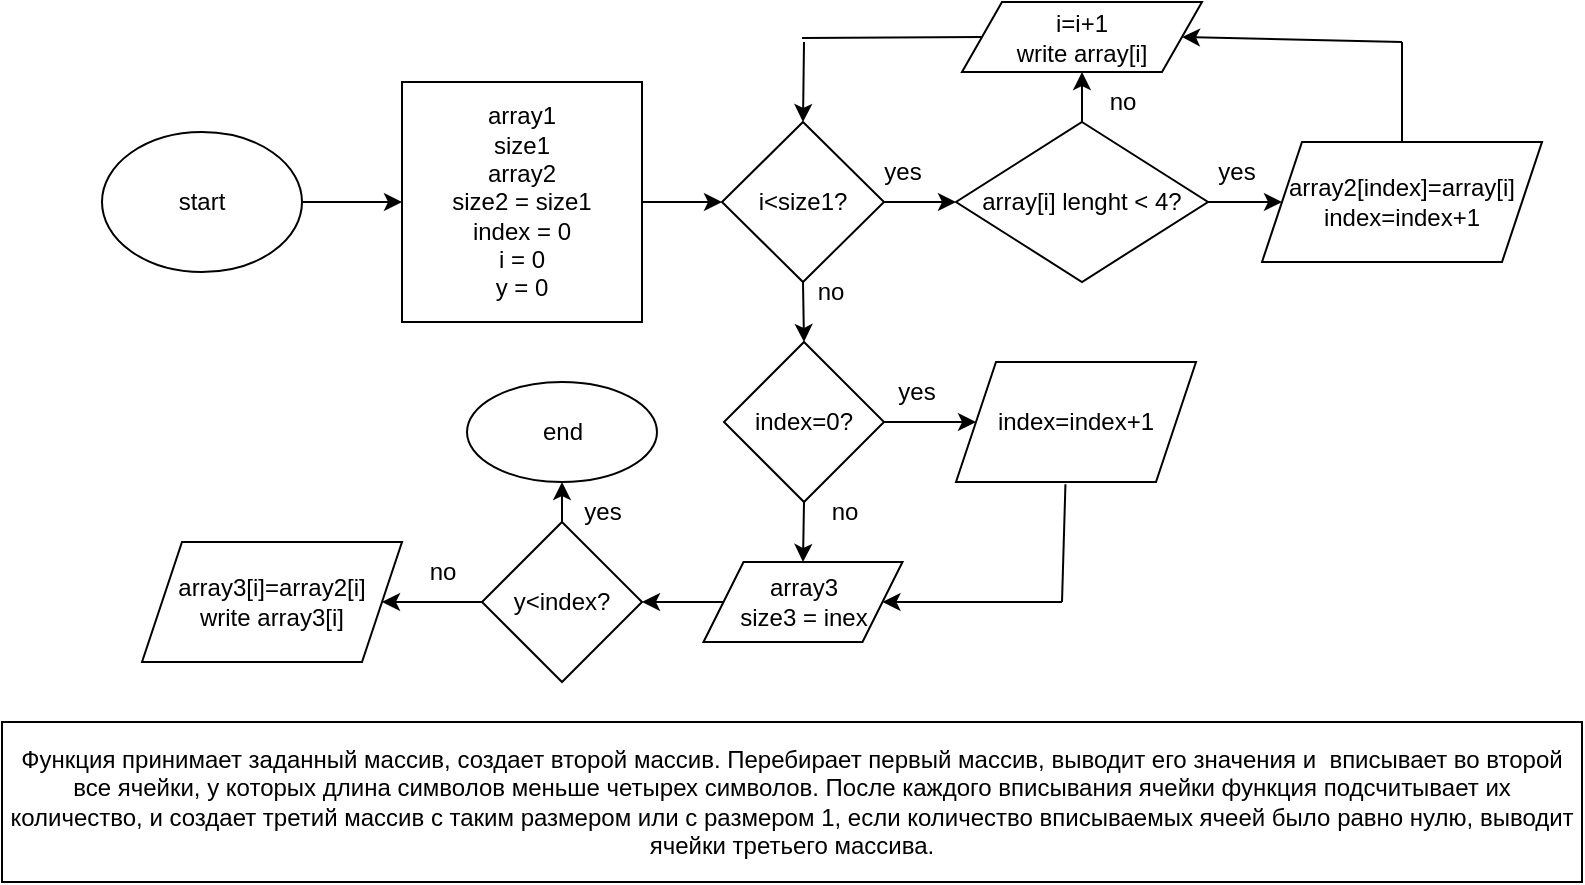 <mxfile version="20.8.16" type="device"><diagram name="Страница 1" id="kqU2vp1xNe3fNs_bsp8o"><mxGraphModel dx="1490" dy="759" grid="1" gridSize="10" guides="1" tooltips="1" connect="1" arrows="1" fold="1" page="1" pageScale="1" pageWidth="827" pageHeight="1169" math="0" shadow="0"><root><mxCell id="0"/><mxCell id="1" parent="0"/><mxCell id="3Ps9g5l-MI7EPG7ApHn5-28" style="edgeStyle=orthogonalEdgeStyle;rounded=0;orthogonalLoop=1;jettySize=auto;html=1;exitX=1;exitY=0.5;exitDx=0;exitDy=0;entryX=0;entryY=0.5;entryDx=0;entryDy=0;" edge="1" parent="1" source="3Ps9g5l-MI7EPG7ApHn5-1" target="3Ps9g5l-MI7EPG7ApHn5-2"><mxGeometry relative="1" as="geometry"/></mxCell><mxCell id="3Ps9g5l-MI7EPG7ApHn5-1" value="start" style="ellipse;whiteSpace=wrap;html=1;" vertex="1" parent="1"><mxGeometry x="70" y="95" width="100" height="70" as="geometry"/></mxCell><mxCell id="3Ps9g5l-MI7EPG7ApHn5-27" style="edgeStyle=orthogonalEdgeStyle;rounded=0;orthogonalLoop=1;jettySize=auto;html=1;exitX=1;exitY=0.5;exitDx=0;exitDy=0;entryX=0;entryY=0.5;entryDx=0;entryDy=0;" edge="1" parent="1" source="3Ps9g5l-MI7EPG7ApHn5-2" target="3Ps9g5l-MI7EPG7ApHn5-3"><mxGeometry relative="1" as="geometry"/></mxCell><mxCell id="3Ps9g5l-MI7EPG7ApHn5-2" value="array1&lt;br&gt;size1&lt;br&gt;array2&lt;br&gt;size2 = size1&lt;br&gt;index = 0&lt;br&gt;i = 0&lt;br&gt;y = 0" style="rounded=0;whiteSpace=wrap;html=1;" vertex="1" parent="1"><mxGeometry x="220" y="70" width="120" height="120" as="geometry"/></mxCell><mxCell id="3Ps9g5l-MI7EPG7ApHn5-20" style="edgeStyle=orthogonalEdgeStyle;rounded=0;orthogonalLoop=1;jettySize=auto;html=1;exitX=1;exitY=0.5;exitDx=0;exitDy=0;entryX=0;entryY=0.5;entryDx=0;entryDy=0;" edge="1" parent="1" source="3Ps9g5l-MI7EPG7ApHn5-3" target="3Ps9g5l-MI7EPG7ApHn5-9"><mxGeometry relative="1" as="geometry"/></mxCell><mxCell id="3Ps9g5l-MI7EPG7ApHn5-22" style="edgeStyle=orthogonalEdgeStyle;rounded=0;orthogonalLoop=1;jettySize=auto;html=1;exitX=0.5;exitY=1;exitDx=0;exitDy=0;" edge="1" parent="1" source="3Ps9g5l-MI7EPG7ApHn5-3"><mxGeometry relative="1" as="geometry"><mxPoint x="421" y="200" as="targetPoint"/></mxGeometry></mxCell><mxCell id="3Ps9g5l-MI7EPG7ApHn5-3" value="i&amp;lt;size1?" style="rhombus;whiteSpace=wrap;html=1;" vertex="1" parent="1"><mxGeometry x="380" y="90" width="81" height="80" as="geometry"/></mxCell><mxCell id="3Ps9g5l-MI7EPG7ApHn5-6" value="yes" style="text;html=1;align=center;verticalAlign=middle;resizable=0;points=[];autosize=1;strokeColor=none;fillColor=none;" vertex="1" parent="1"><mxGeometry x="450" y="100" width="40" height="30" as="geometry"/></mxCell><mxCell id="3Ps9g5l-MI7EPG7ApHn5-10" style="edgeStyle=orthogonalEdgeStyle;rounded=0;orthogonalLoop=1;jettySize=auto;html=1;exitX=1;exitY=0.5;exitDx=0;exitDy=0;entryX=0;entryY=0.5;entryDx=0;entryDy=0;" edge="1" parent="1" source="3Ps9g5l-MI7EPG7ApHn5-9" target="3Ps9g5l-MI7EPG7ApHn5-12"><mxGeometry relative="1" as="geometry"><mxPoint x="570" y="50.167" as="targetPoint"/></mxGeometry></mxCell><mxCell id="3Ps9g5l-MI7EPG7ApHn5-21" style="edgeStyle=orthogonalEdgeStyle;rounded=0;orthogonalLoop=1;jettySize=auto;html=1;exitX=0.5;exitY=0;exitDx=0;exitDy=0;entryX=0.5;entryY=1;entryDx=0;entryDy=0;" edge="1" parent="1" source="3Ps9g5l-MI7EPG7ApHn5-9" target="3Ps9g5l-MI7EPG7ApHn5-13"><mxGeometry relative="1" as="geometry"/></mxCell><mxCell id="3Ps9g5l-MI7EPG7ApHn5-9" value="array[i] lenght &amp;lt; 4?" style="rhombus;whiteSpace=wrap;html=1;" vertex="1" parent="1"><mxGeometry x="497" y="90" width="126" height="80" as="geometry"/></mxCell><mxCell id="3Ps9g5l-MI7EPG7ApHn5-11" value="yes" style="text;html=1;align=center;verticalAlign=middle;resizable=0;points=[];autosize=1;strokeColor=none;fillColor=none;" vertex="1" parent="1"><mxGeometry x="617" y="100" width="40" height="30" as="geometry"/></mxCell><mxCell id="3Ps9g5l-MI7EPG7ApHn5-12" value="array2[index]=array[i]&lt;br&gt;index=index+1" style="shape=parallelogram;perimeter=parallelogramPerimeter;whiteSpace=wrap;html=1;fixedSize=1;" vertex="1" parent="1"><mxGeometry x="650" y="100" width="140" height="60" as="geometry"/></mxCell><mxCell id="3Ps9g5l-MI7EPG7ApHn5-13" value="i=i+1&lt;br&gt;write array[i]" style="shape=parallelogram;perimeter=parallelogramPerimeter;whiteSpace=wrap;html=1;fixedSize=1;" vertex="1" parent="1"><mxGeometry x="500" y="30" width="120" height="35" as="geometry"/></mxCell><mxCell id="3Ps9g5l-MI7EPG7ApHn5-15" value="no" style="text;html=1;align=center;verticalAlign=middle;resizable=0;points=[];autosize=1;strokeColor=none;fillColor=none;" vertex="1" parent="1"><mxGeometry x="560" y="65" width="40" height="30" as="geometry"/></mxCell><mxCell id="3Ps9g5l-MI7EPG7ApHn5-16" value="no" style="text;html=1;align=center;verticalAlign=middle;resizable=0;points=[];autosize=1;strokeColor=none;fillColor=none;" vertex="1" parent="1"><mxGeometry x="414" y="160" width="40" height="30" as="geometry"/></mxCell><mxCell id="3Ps9g5l-MI7EPG7ApHn5-18" value="" style="endArrow=none;html=1;rounded=0;entryX=0.5;entryY=0;entryDx=0;entryDy=0;" edge="1" parent="1" target="3Ps9g5l-MI7EPG7ApHn5-12"><mxGeometry width="50" height="50" relative="1" as="geometry"><mxPoint x="720" y="50" as="sourcePoint"/><mxPoint x="750" y="150" as="targetPoint"/></mxGeometry></mxCell><mxCell id="3Ps9g5l-MI7EPG7ApHn5-19" value="" style="endArrow=classic;html=1;rounded=0;entryX=1;entryY=0.5;entryDx=0;entryDy=0;" edge="1" parent="1" target="3Ps9g5l-MI7EPG7ApHn5-13"><mxGeometry width="50" height="50" relative="1" as="geometry"><mxPoint x="720" y="50" as="sourcePoint"/><mxPoint x="640" y="40" as="targetPoint"/></mxGeometry></mxCell><mxCell id="3Ps9g5l-MI7EPG7ApHn5-24" value="" style="endArrow=none;html=1;rounded=0;entryX=0;entryY=0.5;entryDx=0;entryDy=0;" edge="1" parent="1" target="3Ps9g5l-MI7EPG7ApHn5-13"><mxGeometry width="50" height="50" relative="1" as="geometry"><mxPoint x="420" y="48" as="sourcePoint"/><mxPoint x="450" y="120" as="targetPoint"/></mxGeometry></mxCell><mxCell id="3Ps9g5l-MI7EPG7ApHn5-25" value="" style="endArrow=classic;html=1;rounded=0;entryX=0.5;entryY=0;entryDx=0;entryDy=0;" edge="1" parent="1" target="3Ps9g5l-MI7EPG7ApHn5-3"><mxGeometry width="50" height="50" relative="1" as="geometry"><mxPoint x="421" y="50" as="sourcePoint"/><mxPoint x="450" y="120" as="targetPoint"/></mxGeometry></mxCell><mxCell id="3Ps9g5l-MI7EPG7ApHn5-31" style="edgeStyle=orthogonalEdgeStyle;rounded=0;orthogonalLoop=1;jettySize=auto;html=1;exitX=1;exitY=0.5;exitDx=0;exitDy=0;" edge="1" parent="1" source="3Ps9g5l-MI7EPG7ApHn5-29" target="3Ps9g5l-MI7EPG7ApHn5-30"><mxGeometry relative="1" as="geometry"/></mxCell><mxCell id="3Ps9g5l-MI7EPG7ApHn5-35" style="edgeStyle=orthogonalEdgeStyle;rounded=0;orthogonalLoop=1;jettySize=auto;html=1;exitX=0.5;exitY=1;exitDx=0;exitDy=0;entryX=0.5;entryY=0;entryDx=0;entryDy=0;" edge="1" parent="1" source="3Ps9g5l-MI7EPG7ApHn5-29" target="3Ps9g5l-MI7EPG7ApHn5-34"><mxGeometry relative="1" as="geometry"/></mxCell><mxCell id="3Ps9g5l-MI7EPG7ApHn5-29" value="index=0?" style="rhombus;whiteSpace=wrap;html=1;" vertex="1" parent="1"><mxGeometry x="381" y="200" width="80" height="80" as="geometry"/></mxCell><mxCell id="3Ps9g5l-MI7EPG7ApHn5-30" value="index=index+1" style="shape=parallelogram;perimeter=parallelogramPerimeter;whiteSpace=wrap;html=1;fixedSize=1;" vertex="1" parent="1"><mxGeometry x="497" y="210" width="120" height="60" as="geometry"/></mxCell><mxCell id="3Ps9g5l-MI7EPG7ApHn5-32" value="yes" style="text;html=1;align=center;verticalAlign=middle;resizable=0;points=[];autosize=1;strokeColor=none;fillColor=none;" vertex="1" parent="1"><mxGeometry x="457" y="210" width="40" height="30" as="geometry"/></mxCell><mxCell id="3Ps9g5l-MI7EPG7ApHn5-33" value="no" style="text;html=1;align=center;verticalAlign=middle;resizable=0;points=[];autosize=1;strokeColor=none;fillColor=none;" vertex="1" parent="1"><mxGeometry x="421" y="270" width="40" height="30" as="geometry"/></mxCell><mxCell id="3Ps9g5l-MI7EPG7ApHn5-39" style="edgeStyle=orthogonalEdgeStyle;rounded=0;orthogonalLoop=1;jettySize=auto;html=1;exitX=0;exitY=0.5;exitDx=0;exitDy=0;entryX=1;entryY=0.5;entryDx=0;entryDy=0;" edge="1" parent="1" source="3Ps9g5l-MI7EPG7ApHn5-34" target="3Ps9g5l-MI7EPG7ApHn5-38"><mxGeometry relative="1" as="geometry"/></mxCell><mxCell id="3Ps9g5l-MI7EPG7ApHn5-34" value="array3&lt;br&gt;size3 = inex" style="shape=parallelogram;perimeter=parallelogramPerimeter;whiteSpace=wrap;html=1;fixedSize=1;" vertex="1" parent="1"><mxGeometry x="370.75" y="310" width="99.5" height="40" as="geometry"/></mxCell><mxCell id="3Ps9g5l-MI7EPG7ApHn5-36" value="" style="endArrow=none;html=1;rounded=0;entryX=0.456;entryY=1.019;entryDx=0;entryDy=0;entryPerimeter=0;" edge="1" parent="1" target="3Ps9g5l-MI7EPG7ApHn5-30"><mxGeometry width="50" height="50" relative="1" as="geometry"><mxPoint x="550" y="330" as="sourcePoint"/><mxPoint x="490" y="280" as="targetPoint"/></mxGeometry></mxCell><mxCell id="3Ps9g5l-MI7EPG7ApHn5-37" value="" style="endArrow=classic;html=1;rounded=0;" edge="1" parent="1" target="3Ps9g5l-MI7EPG7ApHn5-34"><mxGeometry width="50" height="50" relative="1" as="geometry"><mxPoint x="550" y="330" as="sourcePoint"/><mxPoint x="610" y="390" as="targetPoint"/></mxGeometry></mxCell><mxCell id="3Ps9g5l-MI7EPG7ApHn5-45" style="edgeStyle=orthogonalEdgeStyle;rounded=0;orthogonalLoop=1;jettySize=auto;html=1;exitX=0;exitY=0.5;exitDx=0;exitDy=0;entryX=1;entryY=0.5;entryDx=0;entryDy=0;" edge="1" parent="1" source="3Ps9g5l-MI7EPG7ApHn5-38" target="3Ps9g5l-MI7EPG7ApHn5-44"><mxGeometry relative="1" as="geometry"/></mxCell><mxCell id="3Ps9g5l-MI7EPG7ApHn5-46" style="edgeStyle=orthogonalEdgeStyle;rounded=0;orthogonalLoop=1;jettySize=auto;html=1;exitX=0.5;exitY=0;exitDx=0;exitDy=0;entryX=0.5;entryY=1;entryDx=0;entryDy=0;" edge="1" parent="1" source="3Ps9g5l-MI7EPG7ApHn5-38" target="3Ps9g5l-MI7EPG7ApHn5-41"><mxGeometry relative="1" as="geometry"/></mxCell><mxCell id="3Ps9g5l-MI7EPG7ApHn5-38" value="y&amp;lt;index?" style="rhombus;whiteSpace=wrap;html=1;" vertex="1" parent="1"><mxGeometry x="260" y="290" width="80" height="80" as="geometry"/></mxCell><mxCell id="3Ps9g5l-MI7EPG7ApHn5-41" value="end" style="ellipse;whiteSpace=wrap;html=1;" vertex="1" parent="1"><mxGeometry x="252.5" y="220" width="95" height="50" as="geometry"/></mxCell><mxCell id="3Ps9g5l-MI7EPG7ApHn5-42" value="no" style="text;html=1;align=center;verticalAlign=middle;resizable=0;points=[];autosize=1;strokeColor=none;fillColor=none;" vertex="1" parent="1"><mxGeometry x="220" y="300" width="40" height="30" as="geometry"/></mxCell><mxCell id="3Ps9g5l-MI7EPG7ApHn5-43" value="yes" style="text;html=1;align=center;verticalAlign=middle;resizable=0;points=[];autosize=1;strokeColor=none;fillColor=none;" vertex="1" parent="1"><mxGeometry x="300" y="270" width="40" height="30" as="geometry"/></mxCell><mxCell id="3Ps9g5l-MI7EPG7ApHn5-44" value="array3[i]=array2[i]&lt;br&gt;write array3[i]" style="shape=parallelogram;perimeter=parallelogramPerimeter;whiteSpace=wrap;html=1;fixedSize=1;" vertex="1" parent="1"><mxGeometry x="90" y="300" width="130" height="60" as="geometry"/></mxCell><mxCell id="3Ps9g5l-MI7EPG7ApHn5-48" value="Функция принимает заданный массив, создает второй массив. Перебирает первый массив, выводит его значения и&amp;nbsp; вписывает во второй все ячейки, у которых длина символов меньше четырех символов. После каждого вписывания ячейки функция подсчитывает их количество, и создает третий массив с таким размером или с размером 1, если количество вписываемых ячеей было равно нулю, выводит ячейки третьего массива." style="rounded=0;whiteSpace=wrap;html=1;" vertex="1" parent="1"><mxGeometry x="20" y="390" width="790" height="80" as="geometry"/></mxCell></root></mxGraphModel></diagram></mxfile>